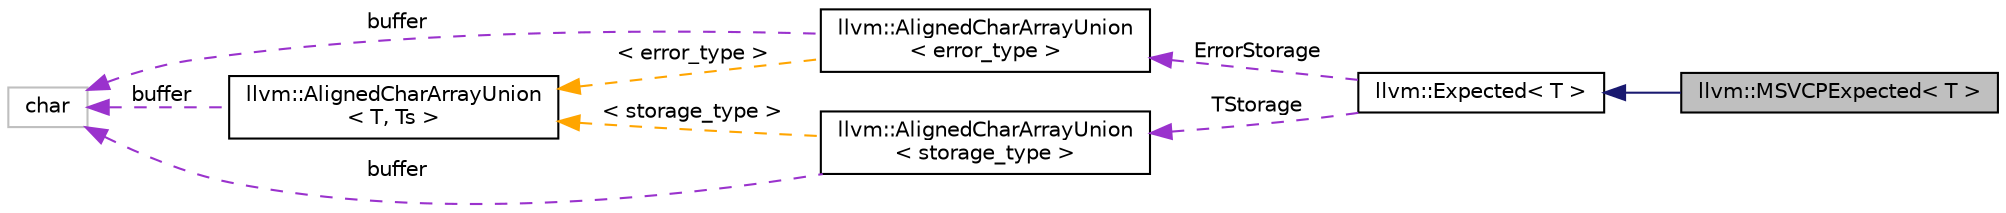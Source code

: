 digraph "llvm::MSVCPExpected&lt; T &gt;"
{
 // LATEX_PDF_SIZE
  bgcolor="transparent";
  edge [fontname="Helvetica",fontsize="10",labelfontname="Helvetica",labelfontsize="10"];
  node [fontname="Helvetica",fontsize="10",shape=record];
  rankdir="LR";
  Node1 [label="llvm::MSVCPExpected\< T \>",height=0.2,width=0.4,color="black", fillcolor="grey75", style="filled", fontcolor="black",tooltip=" "];
  Node2 -> Node1 [dir="back",color="midnightblue",fontsize="10",style="solid",fontname="Helvetica"];
  Node2 [label="llvm::Expected\< T \>",height=0.2,width=0.4,color="black",URL="$classllvm_1_1Expected.html",tooltip="Tagged union holding either a T or a Error."];
  Node3 -> Node2 [dir="back",color="darkorchid3",fontsize="10",style="dashed",label=" ErrorStorage" ,fontname="Helvetica"];
  Node3 [label="llvm::AlignedCharArrayUnion\l\< error_type \>",height=0.2,width=0.4,color="black",URL="$structllvm_1_1AlignedCharArrayUnion.html",tooltip=" "];
  Node4 -> Node3 [dir="back",color="darkorchid3",fontsize="10",style="dashed",label=" buffer" ,fontname="Helvetica"];
  Node4 [label="char",height=0.2,width=0.4,color="grey75",tooltip=" "];
  Node5 -> Node3 [dir="back",color="orange",fontsize="10",style="dashed",label=" \< error_type \>" ,fontname="Helvetica"];
  Node5 [label="llvm::AlignedCharArrayUnion\l\< T, Ts \>",height=0.2,width=0.4,color="black",URL="$structllvm_1_1AlignedCharArrayUnion.html",tooltip="A suitably aligned and sized character array member which can hold elements of any type."];
  Node4 -> Node5 [dir="back",color="darkorchid3",fontsize="10",style="dashed",label=" buffer" ,fontname="Helvetica"];
  Node6 -> Node2 [dir="back",color="darkorchid3",fontsize="10",style="dashed",label=" TStorage" ,fontname="Helvetica"];
  Node6 [label="llvm::AlignedCharArrayUnion\l\< storage_type \>",height=0.2,width=0.4,color="black",URL="$structllvm_1_1AlignedCharArrayUnion.html",tooltip=" "];
  Node4 -> Node6 [dir="back",color="darkorchid3",fontsize="10",style="dashed",label=" buffer" ,fontname="Helvetica"];
  Node5 -> Node6 [dir="back",color="orange",fontsize="10",style="dashed",label=" \< storage_type \>" ,fontname="Helvetica"];
}
